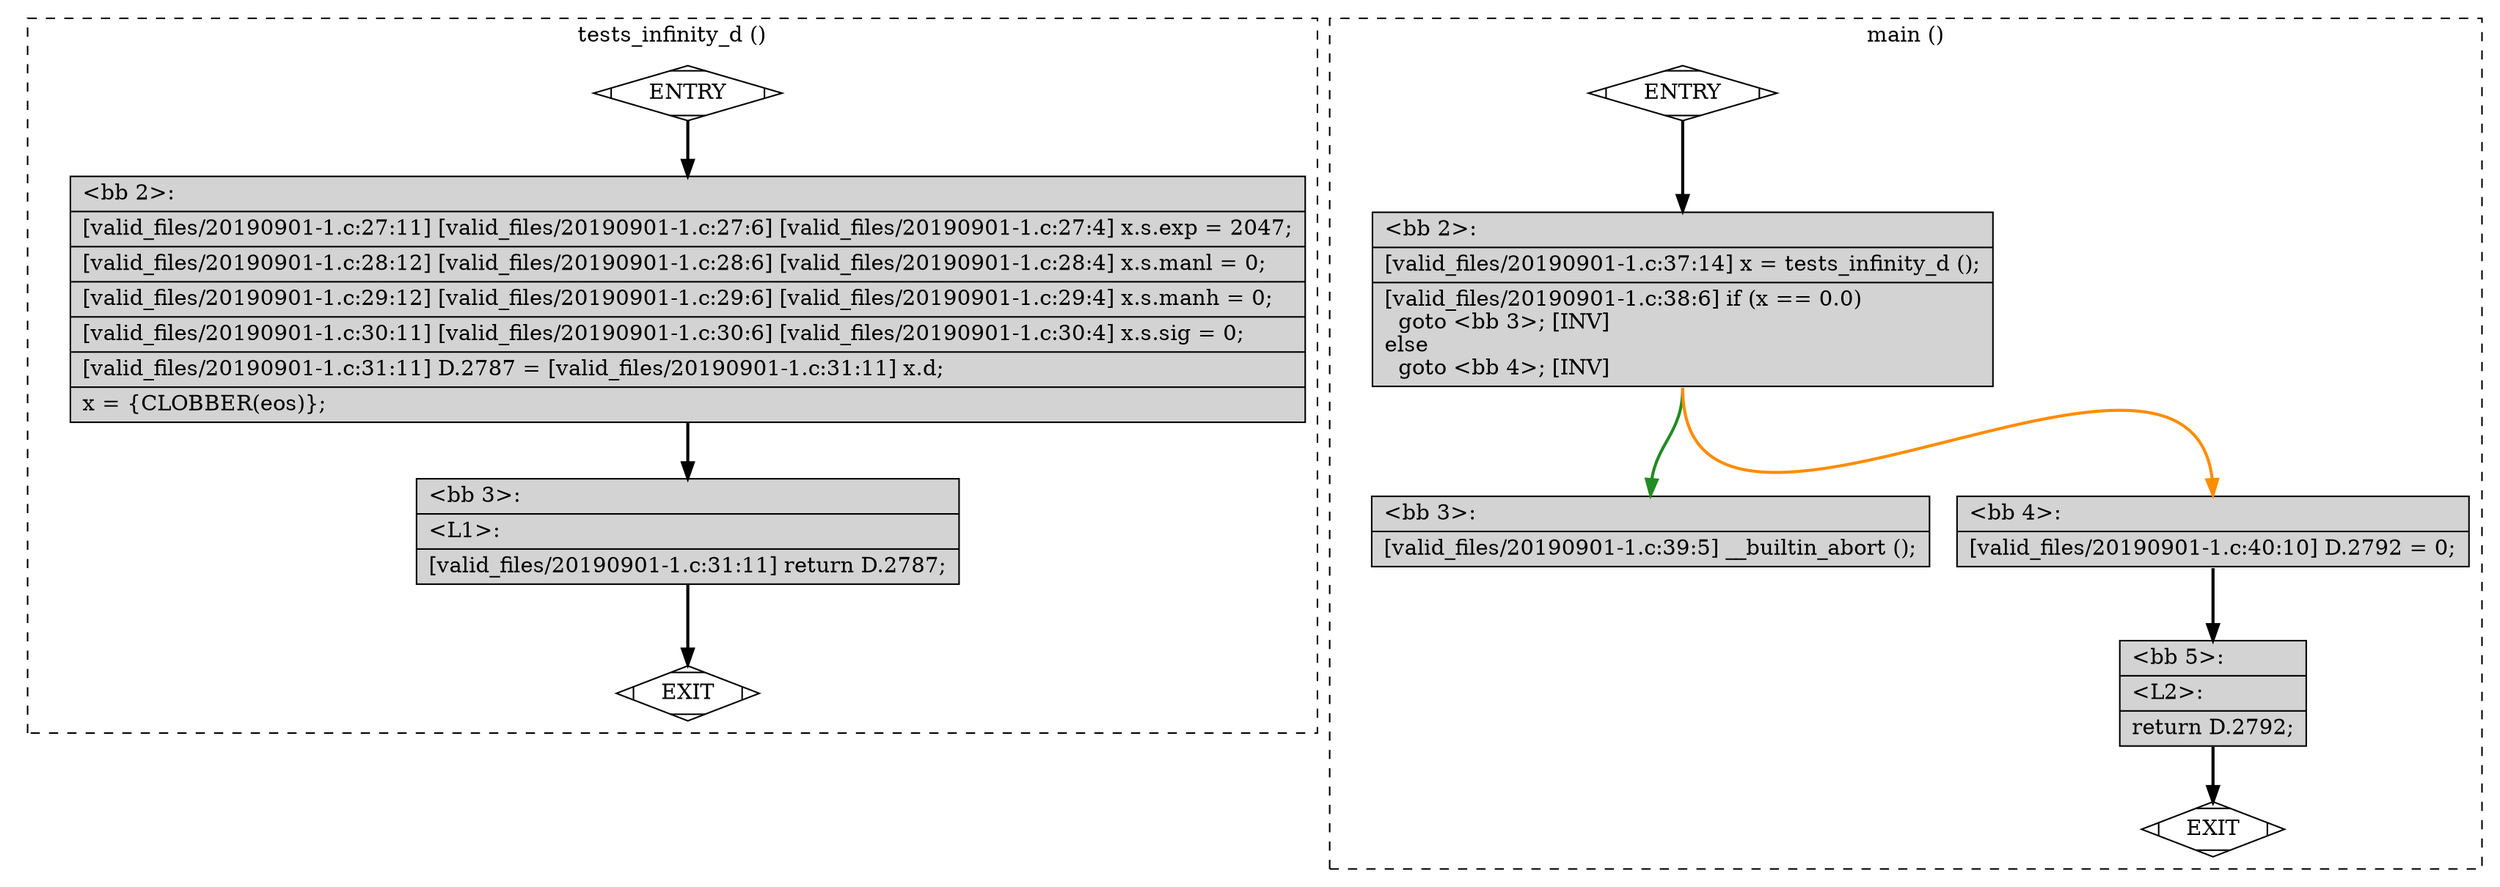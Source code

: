 digraph "a-20190901-1.c.015t.cfg" {
overlap=false;
subgraph "cluster_tests_infinity_d" {
	style="dashed";
	color="black";
	label="tests_infinity_d ()";
	fn_0_basic_block_0 [shape=Mdiamond,style=filled,fillcolor=white,label="ENTRY"];

	fn_0_basic_block_1 [shape=Mdiamond,style=filled,fillcolor=white,label="EXIT"];

	fn_0_basic_block_2 [shape=record,style=filled,fillcolor=lightgrey,label="{\<bb\ 2\>:\l\
|[valid_files/20190901-1.c:27:11]\ [valid_files/20190901-1.c:27:6]\ [valid_files/20190901-1.c:27:4]\ x.s.exp\ =\ 2047;\l\
|[valid_files/20190901-1.c:28:12]\ [valid_files/20190901-1.c:28:6]\ [valid_files/20190901-1.c:28:4]\ x.s.manl\ =\ 0;\l\
|[valid_files/20190901-1.c:29:12]\ [valid_files/20190901-1.c:29:6]\ [valid_files/20190901-1.c:29:4]\ x.s.manh\ =\ 0;\l\
|[valid_files/20190901-1.c:30:11]\ [valid_files/20190901-1.c:30:6]\ [valid_files/20190901-1.c:30:4]\ x.s.sig\ =\ 0;\l\
|[valid_files/20190901-1.c:31:11]\ D.2787\ =\ [valid_files/20190901-1.c:31:11]\ x.d;\l\
|x\ =\ \{CLOBBER(eos)\};\l\
}"];

	fn_0_basic_block_3 [shape=record,style=filled,fillcolor=lightgrey,label="{\<bb\ 3\>:\l\
|\<L1\>:\l\
|[valid_files/20190901-1.c:31:11]\ return\ D.2787;\l\
}"];

	fn_0_basic_block_0:s -> fn_0_basic_block_2:n [style="solid,bold",color=black,weight=100,constraint=true];
	fn_0_basic_block_2:s -> fn_0_basic_block_3:n [style="solid,bold",color=black,weight=100,constraint=true];
	fn_0_basic_block_3:s -> fn_0_basic_block_1:n [style="solid,bold",color=black,weight=10,constraint=true];
	fn_0_basic_block_0:s -> fn_0_basic_block_1:n [style="invis",constraint=true];
}
subgraph "cluster_main" {
	style="dashed";
	color="black";
	label="main ()";
	fn_1_basic_block_0 [shape=Mdiamond,style=filled,fillcolor=white,label="ENTRY"];

	fn_1_basic_block_1 [shape=Mdiamond,style=filled,fillcolor=white,label="EXIT"];

	fn_1_basic_block_2 [shape=record,style=filled,fillcolor=lightgrey,label="{\<bb\ 2\>:\l\
|[valid_files/20190901-1.c:37:14]\ x\ =\ tests_infinity_d\ ();\l\
|[valid_files/20190901-1.c:38:6]\ if\ (x\ ==\ 0.0)\l\
\ \ goto\ \<bb\ 3\>;\ [INV]\l\
else\l\
\ \ goto\ \<bb\ 4\>;\ [INV]\l\
}"];

	fn_1_basic_block_3 [shape=record,style=filled,fillcolor=lightgrey,label="{\<bb\ 3\>:\l\
|[valid_files/20190901-1.c:39:5]\ __builtin_abort\ ();\l\
}"];

	fn_1_basic_block_4 [shape=record,style=filled,fillcolor=lightgrey,label="{\<bb\ 4\>:\l\
|[valid_files/20190901-1.c:40:10]\ D.2792\ =\ 0;\l\
}"];

	fn_1_basic_block_5 [shape=record,style=filled,fillcolor=lightgrey,label="{\<bb\ 5\>:\l\
|\<L2\>:\l\
|return\ D.2792;\l\
}"];

	fn_1_basic_block_0:s -> fn_1_basic_block_2:n [style="solid,bold",color=black,weight=100,constraint=true];
	fn_1_basic_block_2:s -> fn_1_basic_block_3:n [style="solid,bold",color=forestgreen,weight=10,constraint=true];
	fn_1_basic_block_2:s -> fn_1_basic_block_4:n [style="solid,bold",color=darkorange,weight=10,constraint=true];
	fn_1_basic_block_4:s -> fn_1_basic_block_5:n [style="solid,bold",color=black,weight=100,constraint=true];
	fn_1_basic_block_5:s -> fn_1_basic_block_1:n [style="solid,bold",color=black,weight=10,constraint=true];
	fn_1_basic_block_0:s -> fn_1_basic_block_1:n [style="invis",constraint=true];
}
}
